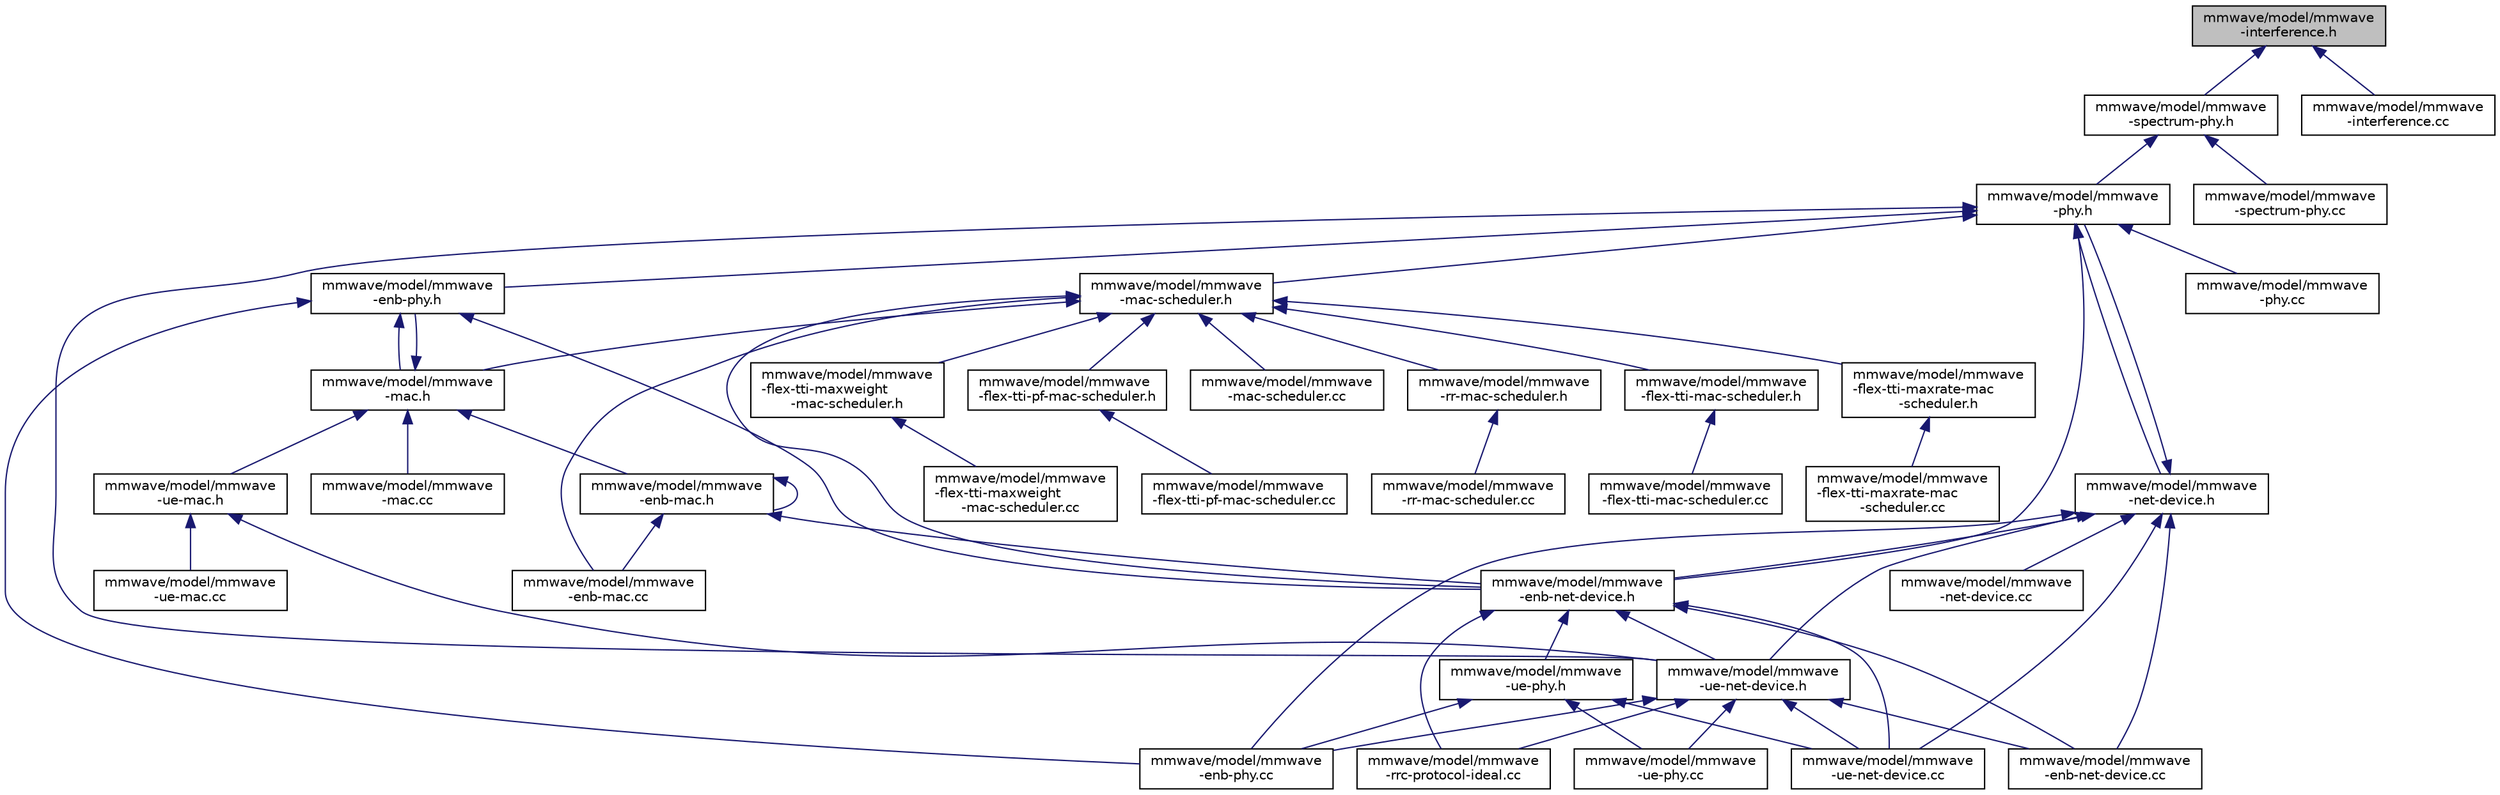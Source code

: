 digraph "mmwave/model/mmwave-interference.h"
{
  edge [fontname="Helvetica",fontsize="10",labelfontname="Helvetica",labelfontsize="10"];
  node [fontname="Helvetica",fontsize="10",shape=record];
  Node1 [label="mmwave/model/mmwave\l-interference.h",height=0.2,width=0.4,color="black", fillcolor="grey75", style="filled", fontcolor="black"];
  Node1 -> Node2 [dir="back",color="midnightblue",fontsize="10",style="solid"];
  Node2 [label="mmwave/model/mmwave\l-spectrum-phy.h",height=0.2,width=0.4,color="black", fillcolor="white", style="filled",URL="$d7/daa/mmwave-spectrum-phy_8h.html"];
  Node2 -> Node3 [dir="back",color="midnightblue",fontsize="10",style="solid"];
  Node3 [label="mmwave/model/mmwave\l-phy.h",height=0.2,width=0.4,color="black", fillcolor="white", style="filled",URL="$d0/d60/mmwave-phy_8h.html"];
  Node3 -> Node4 [dir="back",color="midnightblue",fontsize="10",style="solid"];
  Node4 [label="mmwave/model/mmwave\l-enb-phy.h",height=0.2,width=0.4,color="black", fillcolor="white", style="filled",URL="$d6/db4/mmwave-enb-phy_8h.html"];
  Node4 -> Node5 [dir="back",color="midnightblue",fontsize="10",style="solid"];
  Node5 [label="mmwave/model/mmwave\l-mac.h",height=0.2,width=0.4,color="black", fillcolor="white", style="filled",URL="$d6/d8c/mmwave-mac_8h.html"];
  Node5 -> Node6 [dir="back",color="midnightblue",fontsize="10",style="solid"];
  Node6 [label="mmwave/model/mmwave\l-enb-mac.h",height=0.2,width=0.4,color="black", fillcolor="white", style="filled",URL="$da/d42/mmwave-enb-mac_8h.html"];
  Node6 -> Node7 [dir="back",color="midnightblue",fontsize="10",style="solid"];
  Node7 [label="mmwave/model/mmwave\l-enb-mac.cc",height=0.2,width=0.4,color="black", fillcolor="white", style="filled",URL="$d9/dd7/mmwave-enb-mac_8cc.html"];
  Node6 -> Node6 [dir="back",color="midnightblue",fontsize="10",style="solid"];
  Node6 -> Node8 [dir="back",color="midnightblue",fontsize="10",style="solid"];
  Node8 [label="mmwave/model/mmwave\l-enb-net-device.h",height=0.2,width=0.4,color="black", fillcolor="white", style="filled",URL="$de/d37/mmwave-enb-net-device_8h.html"];
  Node8 -> Node9 [dir="back",color="midnightblue",fontsize="10",style="solid"];
  Node9 [label="mmwave/model/mmwave\l-enb-net-device.cc",height=0.2,width=0.4,color="black", fillcolor="white", style="filled",URL="$de/d04/mmwave-enb-net-device_8cc.html"];
  Node8 -> Node10 [dir="back",color="midnightblue",fontsize="10",style="solid"];
  Node10 [label="mmwave/model/mmwave\l-ue-net-device.h",height=0.2,width=0.4,color="black", fillcolor="white", style="filled",URL="$da/d7b/mmwave-ue-net-device_8h.html"];
  Node10 -> Node9 [dir="back",color="midnightblue",fontsize="10",style="solid"];
  Node10 -> Node11 [dir="back",color="midnightblue",fontsize="10",style="solid"];
  Node11 [label="mmwave/model/mmwave\l-enb-phy.cc",height=0.2,width=0.4,color="black", fillcolor="white", style="filled",URL="$da/dbc/mmwave-enb-phy_8cc.html"];
  Node10 -> Node12 [dir="back",color="midnightblue",fontsize="10",style="solid"];
  Node12 [label="mmwave/model/mmwave\l-rrc-protocol-ideal.cc",height=0.2,width=0.4,color="black", fillcolor="white", style="filled",URL="$d1/d6d/mmwave-rrc-protocol-ideal_8cc.html"];
  Node10 -> Node13 [dir="back",color="midnightblue",fontsize="10",style="solid"];
  Node13 [label="mmwave/model/mmwave\l-ue-net-device.cc",height=0.2,width=0.4,color="black", fillcolor="white", style="filled",URL="$d5/ddb/mmwave-ue-net-device_8cc.html"];
  Node10 -> Node14 [dir="back",color="midnightblue",fontsize="10",style="solid"];
  Node14 [label="mmwave/model/mmwave\l-ue-phy.cc",height=0.2,width=0.4,color="black", fillcolor="white", style="filled",URL="$dc/dcd/mmwave-ue-phy_8cc.html"];
  Node8 -> Node15 [dir="back",color="midnightblue",fontsize="10",style="solid"];
  Node15 [label="mmwave/model/mmwave\l-ue-phy.h",height=0.2,width=0.4,color="black", fillcolor="white", style="filled",URL="$d1/db1/mmwave-ue-phy_8h.html"];
  Node15 -> Node11 [dir="back",color="midnightblue",fontsize="10",style="solid"];
  Node15 -> Node13 [dir="back",color="midnightblue",fontsize="10",style="solid"];
  Node15 -> Node14 [dir="back",color="midnightblue",fontsize="10",style="solid"];
  Node8 -> Node12 [dir="back",color="midnightblue",fontsize="10",style="solid"];
  Node8 -> Node13 [dir="back",color="midnightblue",fontsize="10",style="solid"];
  Node5 -> Node4 [dir="back",color="midnightblue",fontsize="10",style="solid"];
  Node5 -> Node16 [dir="back",color="midnightblue",fontsize="10",style="solid"];
  Node16 [label="mmwave/model/mmwave\l-ue-mac.h",height=0.2,width=0.4,color="black", fillcolor="white", style="filled",URL="$da/d91/mmwave-ue-mac_8h.html"];
  Node16 -> Node10 [dir="back",color="midnightblue",fontsize="10",style="solid"];
  Node16 -> Node17 [dir="back",color="midnightblue",fontsize="10",style="solid"];
  Node17 [label="mmwave/model/mmwave\l-ue-mac.cc",height=0.2,width=0.4,color="black", fillcolor="white", style="filled",URL="$df/df1/mmwave-ue-mac_8cc.html"];
  Node5 -> Node18 [dir="back",color="midnightblue",fontsize="10",style="solid"];
  Node18 [label="mmwave/model/mmwave\l-mac.cc",height=0.2,width=0.4,color="black", fillcolor="white", style="filled",URL="$d4/d6d/mmwave-mac_8cc.html"];
  Node4 -> Node8 [dir="back",color="midnightblue",fontsize="10",style="solid"];
  Node4 -> Node11 [dir="back",color="midnightblue",fontsize="10",style="solid"];
  Node3 -> Node19 [dir="back",color="midnightblue",fontsize="10",style="solid"];
  Node19 [label="mmwave/model/mmwave\l-net-device.h",height=0.2,width=0.4,color="black", fillcolor="white", style="filled",URL="$d2/d05/mmwave-net-device_8h.html"];
  Node19 -> Node3 [dir="back",color="midnightblue",fontsize="10",style="solid"];
  Node19 -> Node9 [dir="back",color="midnightblue",fontsize="10",style="solid"];
  Node19 -> Node8 [dir="back",color="midnightblue",fontsize="10",style="solid"];
  Node19 -> Node10 [dir="back",color="midnightblue",fontsize="10",style="solid"];
  Node19 -> Node11 [dir="back",color="midnightblue",fontsize="10",style="solid"];
  Node19 -> Node20 [dir="back",color="midnightblue",fontsize="10",style="solid"];
  Node20 [label="mmwave/model/mmwave\l-net-device.cc",height=0.2,width=0.4,color="black", fillcolor="white", style="filled",URL="$d7/d81/mmwave-net-device_8cc.html"];
  Node19 -> Node13 [dir="back",color="midnightblue",fontsize="10",style="solid"];
  Node3 -> Node21 [dir="back",color="midnightblue",fontsize="10",style="solid"];
  Node21 [label="mmwave/model/mmwave\l-mac-scheduler.h",height=0.2,width=0.4,color="black", fillcolor="white", style="filled",URL="$dd/d02/mmwave-mac-scheduler_8h.html"];
  Node21 -> Node5 [dir="back",color="midnightblue",fontsize="10",style="solid"];
  Node21 -> Node7 [dir="back",color="midnightblue",fontsize="10",style="solid"];
  Node21 -> Node8 [dir="back",color="midnightblue",fontsize="10",style="solid"];
  Node21 -> Node22 [dir="back",color="midnightblue",fontsize="10",style="solid"];
  Node22 [label="mmwave/model/mmwave\l-flex-tti-mac-scheduler.h",height=0.2,width=0.4,color="black", fillcolor="white", style="filled",URL="$d4/d46/mmwave-flex-tti-mac-scheduler_8h.html"];
  Node22 -> Node23 [dir="back",color="midnightblue",fontsize="10",style="solid"];
  Node23 [label="mmwave/model/mmwave\l-flex-tti-mac-scheduler.cc",height=0.2,width=0.4,color="black", fillcolor="white", style="filled",URL="$d4/d49/mmwave-flex-tti-mac-scheduler_8cc.html"];
  Node21 -> Node24 [dir="back",color="midnightblue",fontsize="10",style="solid"];
  Node24 [label="mmwave/model/mmwave\l-flex-tti-maxrate-mac\l-scheduler.h",height=0.2,width=0.4,color="black", fillcolor="white", style="filled",URL="$d9/dc7/mmwave-flex-tti-maxrate-mac-scheduler_8h.html"];
  Node24 -> Node25 [dir="back",color="midnightblue",fontsize="10",style="solid"];
  Node25 [label="mmwave/model/mmwave\l-flex-tti-maxrate-mac\l-scheduler.cc",height=0.2,width=0.4,color="black", fillcolor="white", style="filled",URL="$d9/dc7/mmwave-flex-tti-maxrate-mac-scheduler_8cc.html"];
  Node21 -> Node26 [dir="back",color="midnightblue",fontsize="10",style="solid"];
  Node26 [label="mmwave/model/mmwave\l-flex-tti-maxweight\l-mac-scheduler.h",height=0.2,width=0.4,color="black", fillcolor="white", style="filled",URL="$d9/dc5/mmwave-flex-tti-maxweight-mac-scheduler_8h.html"];
  Node26 -> Node27 [dir="back",color="midnightblue",fontsize="10",style="solid"];
  Node27 [label="mmwave/model/mmwave\l-flex-tti-maxweight\l-mac-scheduler.cc",height=0.2,width=0.4,color="black", fillcolor="white", style="filled",URL="$d0/d70/mmwave-flex-tti-maxweight-mac-scheduler_8cc.html"];
  Node21 -> Node28 [dir="back",color="midnightblue",fontsize="10",style="solid"];
  Node28 [label="mmwave/model/mmwave\l-flex-tti-pf-mac-scheduler.h",height=0.2,width=0.4,color="black", fillcolor="white", style="filled",URL="$d6/d07/mmwave-flex-tti-pf-mac-scheduler_8h.html"];
  Node28 -> Node29 [dir="back",color="midnightblue",fontsize="10",style="solid"];
  Node29 [label="mmwave/model/mmwave\l-flex-tti-pf-mac-scheduler.cc",height=0.2,width=0.4,color="black", fillcolor="white", style="filled",URL="$d1/d2c/mmwave-flex-tti-pf-mac-scheduler_8cc.html"];
  Node21 -> Node30 [dir="back",color="midnightblue",fontsize="10",style="solid"];
  Node30 [label="mmwave/model/mmwave\l-mac-scheduler.cc",height=0.2,width=0.4,color="black", fillcolor="white", style="filled",URL="$d0/d32/mmwave-mac-scheduler_8cc.html"];
  Node21 -> Node31 [dir="back",color="midnightblue",fontsize="10",style="solid"];
  Node31 [label="mmwave/model/mmwave\l-rr-mac-scheduler.h",height=0.2,width=0.4,color="black", fillcolor="white", style="filled",URL="$d0/d8c/mmwave-rr-mac-scheduler_8h.html"];
  Node31 -> Node32 [dir="back",color="midnightblue",fontsize="10",style="solid"];
  Node32 [label="mmwave/model/mmwave\l-rr-mac-scheduler.cc",height=0.2,width=0.4,color="black", fillcolor="white", style="filled",URL="$df/d85/mmwave-rr-mac-scheduler_8cc.html"];
  Node3 -> Node8 [dir="back",color="midnightblue",fontsize="10",style="solid"];
  Node3 -> Node10 [dir="back",color="midnightblue",fontsize="10",style="solid"];
  Node3 -> Node33 [dir="back",color="midnightblue",fontsize="10",style="solid"];
  Node33 [label="mmwave/model/mmwave\l-phy.cc",height=0.2,width=0.4,color="black", fillcolor="white", style="filled",URL="$dc/dbe/mmwave-phy_8cc.html"];
  Node2 -> Node34 [dir="back",color="midnightblue",fontsize="10",style="solid"];
  Node34 [label="mmwave/model/mmwave\l-spectrum-phy.cc",height=0.2,width=0.4,color="black", fillcolor="white", style="filled",URL="$de/db9/mmwave-spectrum-phy_8cc.html"];
  Node1 -> Node35 [dir="back",color="midnightblue",fontsize="10",style="solid"];
  Node35 [label="mmwave/model/mmwave\l-interference.cc",height=0.2,width=0.4,color="black", fillcolor="white", style="filled",URL="$d9/dee/mmwave-interference_8cc.html"];
}

